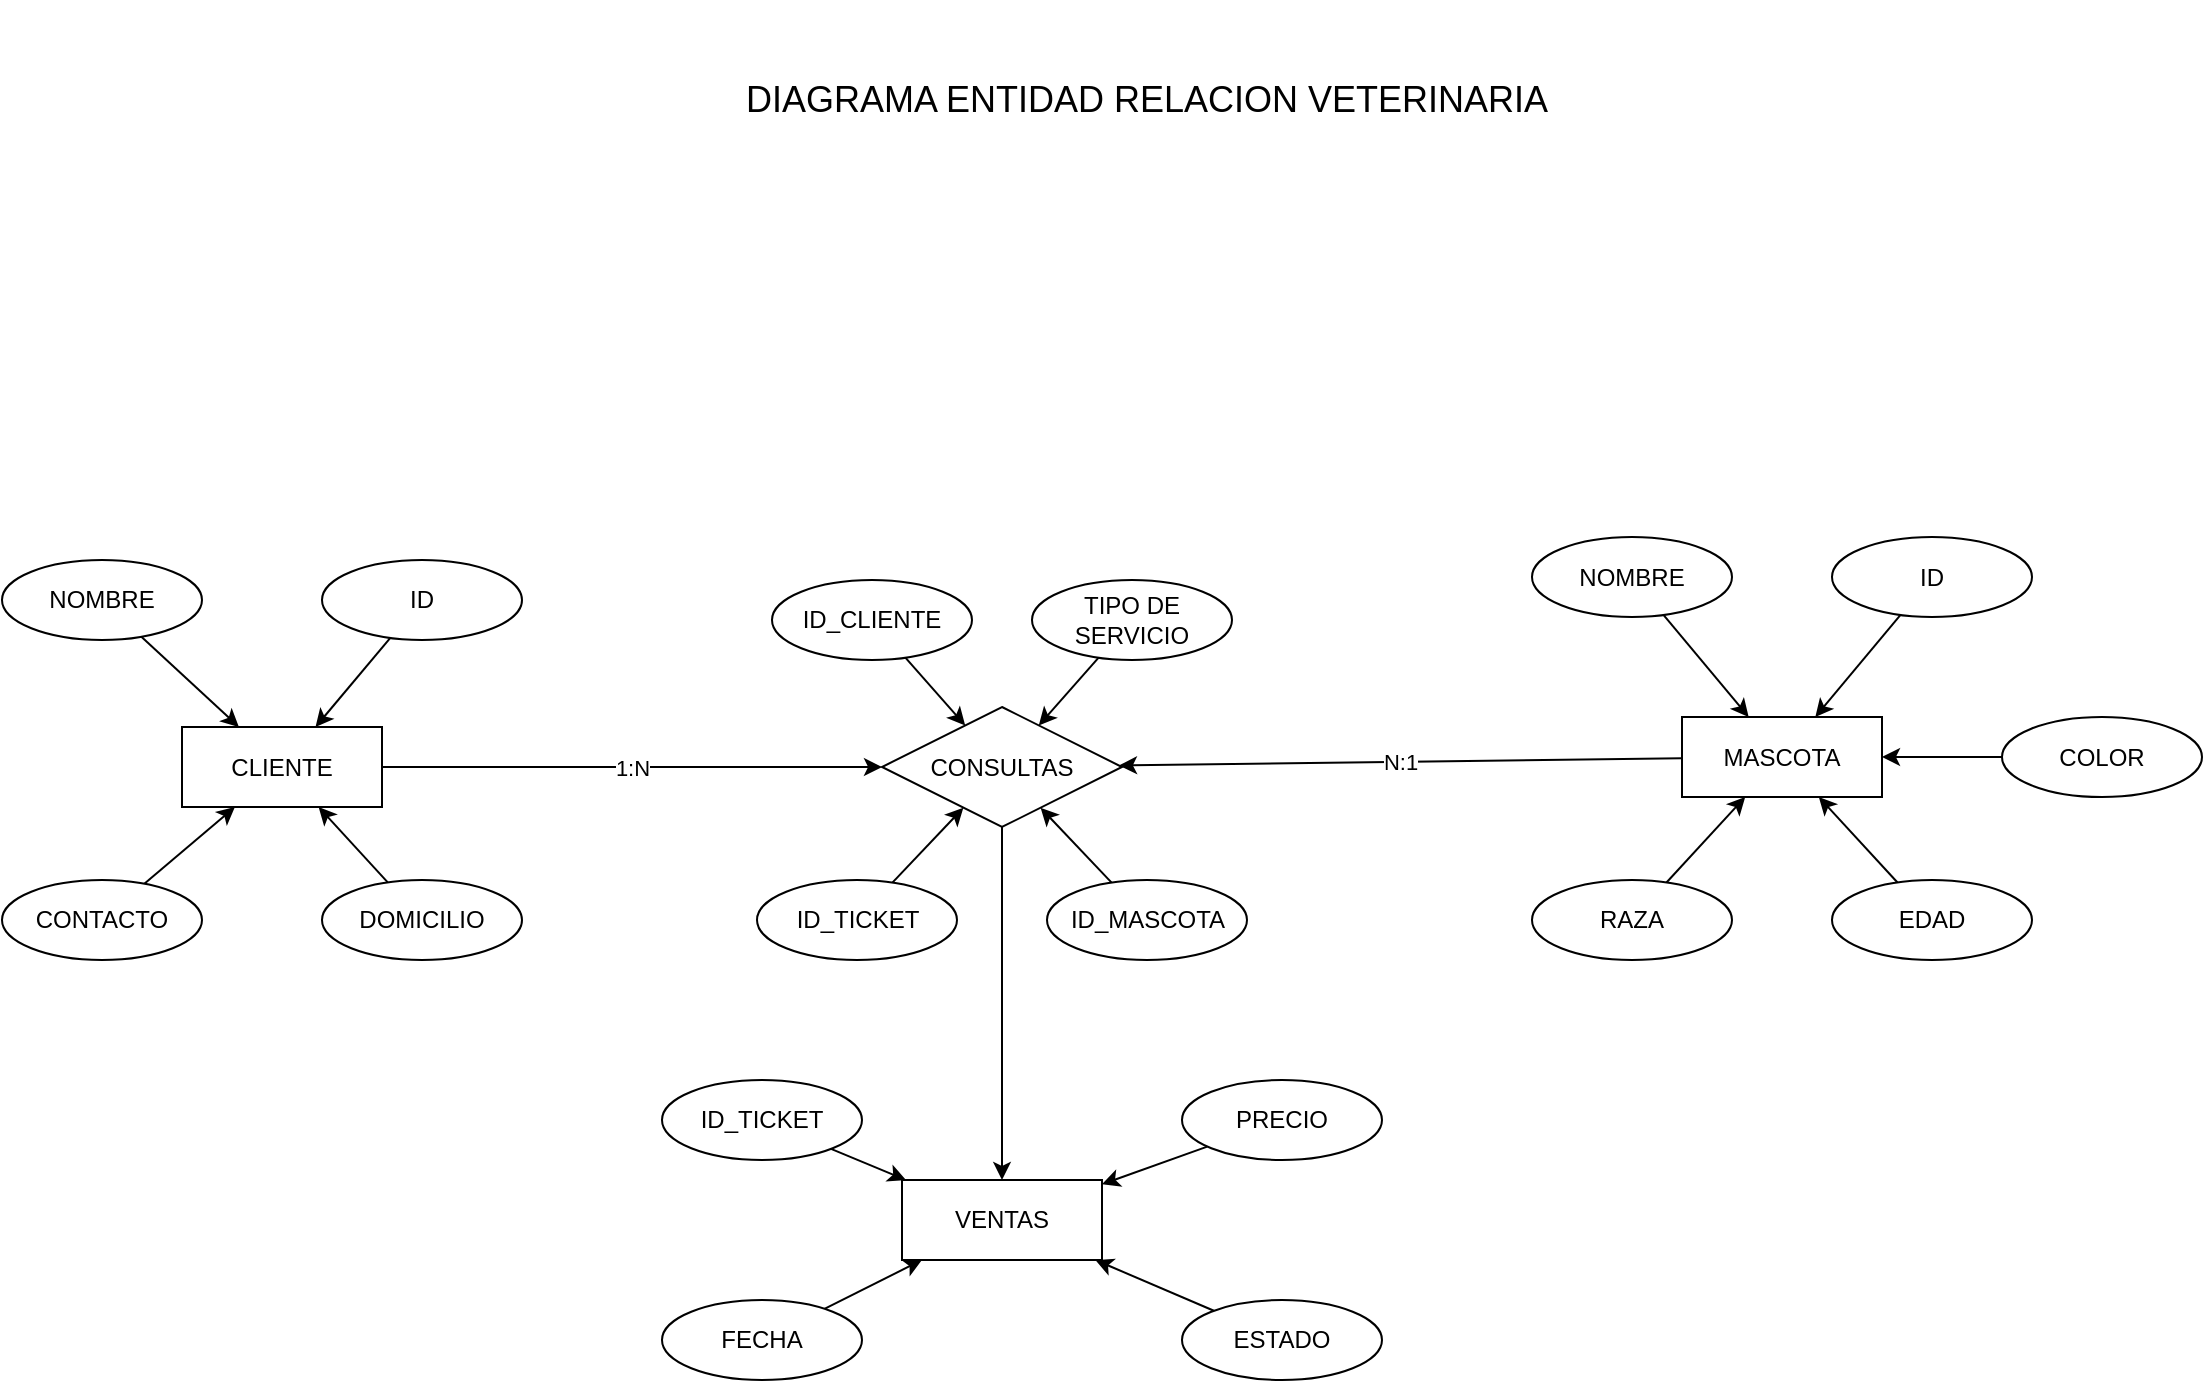 <mxfile version="24.7.8">
  <diagram name="Página-1" id="BqArG_INnbN-6tWxqkAn">
    <mxGraphModel dx="1295" dy="758" grid="1" gridSize="10" guides="1" tooltips="1" connect="1" arrows="1" fold="1" page="1" pageScale="1" pageWidth="1169" pageHeight="827" math="0" shadow="0">
      <root>
        <mxCell id="0" />
        <mxCell id="1" parent="0" />
        <mxCell id="rMtfNiZEHgZC2uwS-4zO-45" value="1:N" style="edgeStyle=none;rounded=0;orthogonalLoop=1;jettySize=auto;html=1;" edge="1" parent="1" source="rMtfNiZEHgZC2uwS-4zO-11" target="rMtfNiZEHgZC2uwS-4zO-44">
          <mxGeometry relative="1" as="geometry" />
        </mxCell>
        <mxCell id="rMtfNiZEHgZC2uwS-4zO-11" value="CLIENTE" style="whiteSpace=wrap;html=1;align=center;" vertex="1" parent="1">
          <mxGeometry x="110" y="413.5" width="100" height="40" as="geometry" />
        </mxCell>
        <mxCell id="rMtfNiZEHgZC2uwS-4zO-34" style="edgeStyle=none;rounded=0;orthogonalLoop=1;jettySize=auto;html=1;" edge="1" parent="1" source="rMtfNiZEHgZC2uwS-4zO-12" target="rMtfNiZEHgZC2uwS-4zO-11">
          <mxGeometry relative="1" as="geometry" />
        </mxCell>
        <mxCell id="rMtfNiZEHgZC2uwS-4zO-12" value="NOMBRE" style="ellipse;whiteSpace=wrap;html=1;align=center;" vertex="1" parent="1">
          <mxGeometry x="20" y="330" width="100" height="40" as="geometry" />
        </mxCell>
        <mxCell id="rMtfNiZEHgZC2uwS-4zO-36" style="edgeStyle=none;rounded=0;orthogonalLoop=1;jettySize=auto;html=1;" edge="1" parent="1" source="rMtfNiZEHgZC2uwS-4zO-13" target="rMtfNiZEHgZC2uwS-4zO-11">
          <mxGeometry relative="1" as="geometry" />
        </mxCell>
        <mxCell id="rMtfNiZEHgZC2uwS-4zO-13" value="ID" style="ellipse;whiteSpace=wrap;html=1;align=center;" vertex="1" parent="1">
          <mxGeometry x="180" y="330" width="100" height="40" as="geometry" />
        </mxCell>
        <mxCell id="rMtfNiZEHgZC2uwS-4zO-35" style="edgeStyle=none;rounded=0;orthogonalLoop=1;jettySize=auto;html=1;" edge="1" parent="1" source="rMtfNiZEHgZC2uwS-4zO-14" target="rMtfNiZEHgZC2uwS-4zO-11">
          <mxGeometry relative="1" as="geometry" />
        </mxCell>
        <mxCell id="rMtfNiZEHgZC2uwS-4zO-14" value="CONTACTO" style="ellipse;whiteSpace=wrap;html=1;align=center;" vertex="1" parent="1">
          <mxGeometry x="20" y="490" width="100" height="40" as="geometry" />
        </mxCell>
        <mxCell id="rMtfNiZEHgZC2uwS-4zO-38" style="edgeStyle=none;rounded=0;orthogonalLoop=1;jettySize=auto;html=1;" edge="1" parent="1" source="rMtfNiZEHgZC2uwS-4zO-15" target="rMtfNiZEHgZC2uwS-4zO-11">
          <mxGeometry relative="1" as="geometry" />
        </mxCell>
        <mxCell id="rMtfNiZEHgZC2uwS-4zO-15" value="DOMICILIO" style="ellipse;whiteSpace=wrap;html=1;align=center;" vertex="1" parent="1">
          <mxGeometry x="180" y="490" width="100" height="40" as="geometry" />
        </mxCell>
        <mxCell id="rMtfNiZEHgZC2uwS-4zO-46" value="N:1" style="edgeStyle=none;rounded=0;orthogonalLoop=1;jettySize=auto;html=1;" edge="1" parent="1" source="rMtfNiZEHgZC2uwS-4zO-27" target="rMtfNiZEHgZC2uwS-4zO-44">
          <mxGeometry relative="1" as="geometry" />
        </mxCell>
        <mxCell id="rMtfNiZEHgZC2uwS-4zO-27" value="MASCOTA" style="whiteSpace=wrap;html=1;align=center;" vertex="1" parent="1">
          <mxGeometry x="860" y="408.5" width="100" height="40" as="geometry" />
        </mxCell>
        <mxCell id="rMtfNiZEHgZC2uwS-4zO-40" style="edgeStyle=none;rounded=0;orthogonalLoop=1;jettySize=auto;html=1;" edge="1" parent="1" source="rMtfNiZEHgZC2uwS-4zO-29" target="rMtfNiZEHgZC2uwS-4zO-27">
          <mxGeometry relative="1" as="geometry" />
        </mxCell>
        <mxCell id="rMtfNiZEHgZC2uwS-4zO-29" value="NOMBRE" style="ellipse;whiteSpace=wrap;html=1;align=center;" vertex="1" parent="1">
          <mxGeometry x="785" y="318.5" width="100" height="40" as="geometry" />
        </mxCell>
        <mxCell id="rMtfNiZEHgZC2uwS-4zO-41" style="edgeStyle=none;rounded=0;orthogonalLoop=1;jettySize=auto;html=1;" edge="1" parent="1" source="rMtfNiZEHgZC2uwS-4zO-30" target="rMtfNiZEHgZC2uwS-4zO-27">
          <mxGeometry relative="1" as="geometry" />
        </mxCell>
        <mxCell id="rMtfNiZEHgZC2uwS-4zO-30" value="ID" style="ellipse;whiteSpace=wrap;html=1;align=center;" vertex="1" parent="1">
          <mxGeometry x="935" y="318.5" width="100" height="40" as="geometry" />
        </mxCell>
        <mxCell id="rMtfNiZEHgZC2uwS-4zO-39" style="edgeStyle=none;rounded=0;orthogonalLoop=1;jettySize=auto;html=1;" edge="1" parent="1" source="rMtfNiZEHgZC2uwS-4zO-31" target="rMtfNiZEHgZC2uwS-4zO-27">
          <mxGeometry relative="1" as="geometry" />
        </mxCell>
        <mxCell id="rMtfNiZEHgZC2uwS-4zO-31" value="RAZA" style="ellipse;whiteSpace=wrap;html=1;align=center;" vertex="1" parent="1">
          <mxGeometry x="785" y="490" width="100" height="40" as="geometry" />
        </mxCell>
        <mxCell id="rMtfNiZEHgZC2uwS-4zO-43" style="edgeStyle=none;rounded=0;orthogonalLoop=1;jettySize=auto;html=1;" edge="1" parent="1" source="rMtfNiZEHgZC2uwS-4zO-32" target="rMtfNiZEHgZC2uwS-4zO-27">
          <mxGeometry relative="1" as="geometry" />
        </mxCell>
        <mxCell id="rMtfNiZEHgZC2uwS-4zO-32" value="EDAD" style="ellipse;whiteSpace=wrap;html=1;align=center;" vertex="1" parent="1">
          <mxGeometry x="935" y="490" width="100" height="40" as="geometry" />
        </mxCell>
        <mxCell id="rMtfNiZEHgZC2uwS-4zO-42" style="edgeStyle=none;rounded=0;orthogonalLoop=1;jettySize=auto;html=1;" edge="1" parent="1" source="rMtfNiZEHgZC2uwS-4zO-33" target="rMtfNiZEHgZC2uwS-4zO-27">
          <mxGeometry relative="1" as="geometry" />
        </mxCell>
        <mxCell id="rMtfNiZEHgZC2uwS-4zO-33" value="COLOR" style="ellipse;whiteSpace=wrap;html=1;align=center;" vertex="1" parent="1">
          <mxGeometry x="1020" y="408.5" width="100" height="40" as="geometry" />
        </mxCell>
        <mxCell id="rMtfNiZEHgZC2uwS-4zO-37" style="edgeStyle=none;rounded=0;orthogonalLoop=1;jettySize=auto;html=1;exitX=1;exitY=1;exitDx=0;exitDy=0;" edge="1" parent="1" source="rMtfNiZEHgZC2uwS-4zO-11" target="rMtfNiZEHgZC2uwS-4zO-11">
          <mxGeometry relative="1" as="geometry" />
        </mxCell>
        <mxCell id="rMtfNiZEHgZC2uwS-4zO-68" style="edgeStyle=none;rounded=0;orthogonalLoop=1;jettySize=auto;html=1;" edge="1" parent="1" source="rMtfNiZEHgZC2uwS-4zO-44" target="rMtfNiZEHgZC2uwS-4zO-67">
          <mxGeometry relative="1" as="geometry" />
        </mxCell>
        <mxCell id="rMtfNiZEHgZC2uwS-4zO-44" value="CONSULTAS" style="shape=rhombus;perimeter=rhombusPerimeter;whiteSpace=wrap;html=1;align=center;" vertex="1" parent="1">
          <mxGeometry x="460" y="403.5" width="120" height="60" as="geometry" />
        </mxCell>
        <mxCell id="rMtfNiZEHgZC2uwS-4zO-51" style="edgeStyle=none;rounded=0;orthogonalLoop=1;jettySize=auto;html=1;" edge="1" parent="1" source="rMtfNiZEHgZC2uwS-4zO-47" target="rMtfNiZEHgZC2uwS-4zO-44">
          <mxGeometry relative="1" as="geometry" />
        </mxCell>
        <mxCell id="rMtfNiZEHgZC2uwS-4zO-47" value="ID_CLIENTE" style="ellipse;whiteSpace=wrap;html=1;align=center;" vertex="1" parent="1">
          <mxGeometry x="405" y="340" width="100" height="40" as="geometry" />
        </mxCell>
        <mxCell id="rMtfNiZEHgZC2uwS-4zO-52" style="edgeStyle=none;rounded=0;orthogonalLoop=1;jettySize=auto;html=1;" edge="1" parent="1" source="rMtfNiZEHgZC2uwS-4zO-48" target="rMtfNiZEHgZC2uwS-4zO-44">
          <mxGeometry relative="1" as="geometry" />
        </mxCell>
        <mxCell id="rMtfNiZEHgZC2uwS-4zO-48" value="TIPO DE SERVICIO" style="ellipse;whiteSpace=wrap;html=1;align=center;" vertex="1" parent="1">
          <mxGeometry x="535" y="340" width="100" height="40" as="geometry" />
        </mxCell>
        <mxCell id="rMtfNiZEHgZC2uwS-4zO-54" style="edgeStyle=none;rounded=0;orthogonalLoop=1;jettySize=auto;html=1;" edge="1" parent="1" source="rMtfNiZEHgZC2uwS-4zO-49" target="rMtfNiZEHgZC2uwS-4zO-44">
          <mxGeometry relative="1" as="geometry" />
        </mxCell>
        <mxCell id="rMtfNiZEHgZC2uwS-4zO-49" value="ID_MASCOTA" style="ellipse;whiteSpace=wrap;html=1;align=center;" vertex="1" parent="1">
          <mxGeometry x="542.5" y="490" width="100" height="40" as="geometry" />
        </mxCell>
        <mxCell id="rMtfNiZEHgZC2uwS-4zO-53" style="edgeStyle=none;rounded=0;orthogonalLoop=1;jettySize=auto;html=1;" edge="1" parent="1" source="rMtfNiZEHgZC2uwS-4zO-50" target="rMtfNiZEHgZC2uwS-4zO-44">
          <mxGeometry relative="1" as="geometry" />
        </mxCell>
        <mxCell id="rMtfNiZEHgZC2uwS-4zO-50" value="ID_TICKET" style="ellipse;whiteSpace=wrap;html=1;align=center;" vertex="1" parent="1">
          <mxGeometry x="397.5" y="490" width="100" height="40" as="geometry" />
        </mxCell>
        <mxCell id="rMtfNiZEHgZC2uwS-4zO-55" value="DIAGRAMA ENTIDAD RELACION VETERINARIA" style="text;html=1;align=center;verticalAlign=middle;whiteSpace=wrap;rounded=0;fontSize=18;" vertex="1" parent="1">
          <mxGeometry x="375" y="50" width="435" height="100" as="geometry" />
        </mxCell>
        <mxCell id="rMtfNiZEHgZC2uwS-4zO-67" value="VENTAS" style="whiteSpace=wrap;html=1;align=center;" vertex="1" parent="1">
          <mxGeometry x="470" y="640" width="100" height="40" as="geometry" />
        </mxCell>
        <mxCell id="rMtfNiZEHgZC2uwS-4zO-73" style="edgeStyle=none;rounded=0;orthogonalLoop=1;jettySize=auto;html=1;" edge="1" parent="1" source="rMtfNiZEHgZC2uwS-4zO-69" target="rMtfNiZEHgZC2uwS-4zO-67">
          <mxGeometry relative="1" as="geometry" />
        </mxCell>
        <mxCell id="rMtfNiZEHgZC2uwS-4zO-69" value="ID_TICKET" style="ellipse;whiteSpace=wrap;html=1;align=center;" vertex="1" parent="1">
          <mxGeometry x="350" y="590" width="100" height="40" as="geometry" />
        </mxCell>
        <mxCell id="rMtfNiZEHgZC2uwS-4zO-74" style="edgeStyle=none;rounded=0;orthogonalLoop=1;jettySize=auto;html=1;" edge="1" parent="1" source="rMtfNiZEHgZC2uwS-4zO-70" target="rMtfNiZEHgZC2uwS-4zO-67">
          <mxGeometry relative="1" as="geometry" />
        </mxCell>
        <mxCell id="rMtfNiZEHgZC2uwS-4zO-70" value="FECHA" style="ellipse;whiteSpace=wrap;html=1;align=center;" vertex="1" parent="1">
          <mxGeometry x="350" y="700" width="100" height="40" as="geometry" />
        </mxCell>
        <mxCell id="rMtfNiZEHgZC2uwS-4zO-76" style="edgeStyle=none;rounded=0;orthogonalLoop=1;jettySize=auto;html=1;" edge="1" parent="1" source="rMtfNiZEHgZC2uwS-4zO-71" target="rMtfNiZEHgZC2uwS-4zO-67">
          <mxGeometry relative="1" as="geometry" />
        </mxCell>
        <mxCell id="rMtfNiZEHgZC2uwS-4zO-71" value="PRECIO" style="ellipse;whiteSpace=wrap;html=1;align=center;" vertex="1" parent="1">
          <mxGeometry x="610" y="590" width="100" height="40" as="geometry" />
        </mxCell>
        <mxCell id="rMtfNiZEHgZC2uwS-4zO-75" style="edgeStyle=none;rounded=0;orthogonalLoop=1;jettySize=auto;html=1;" edge="1" parent="1" source="rMtfNiZEHgZC2uwS-4zO-72" target="rMtfNiZEHgZC2uwS-4zO-67">
          <mxGeometry relative="1" as="geometry" />
        </mxCell>
        <mxCell id="rMtfNiZEHgZC2uwS-4zO-72" value="ESTADO" style="ellipse;whiteSpace=wrap;html=1;align=center;" vertex="1" parent="1">
          <mxGeometry x="610" y="700" width="100" height="40" as="geometry" />
        </mxCell>
      </root>
    </mxGraphModel>
  </diagram>
</mxfile>
